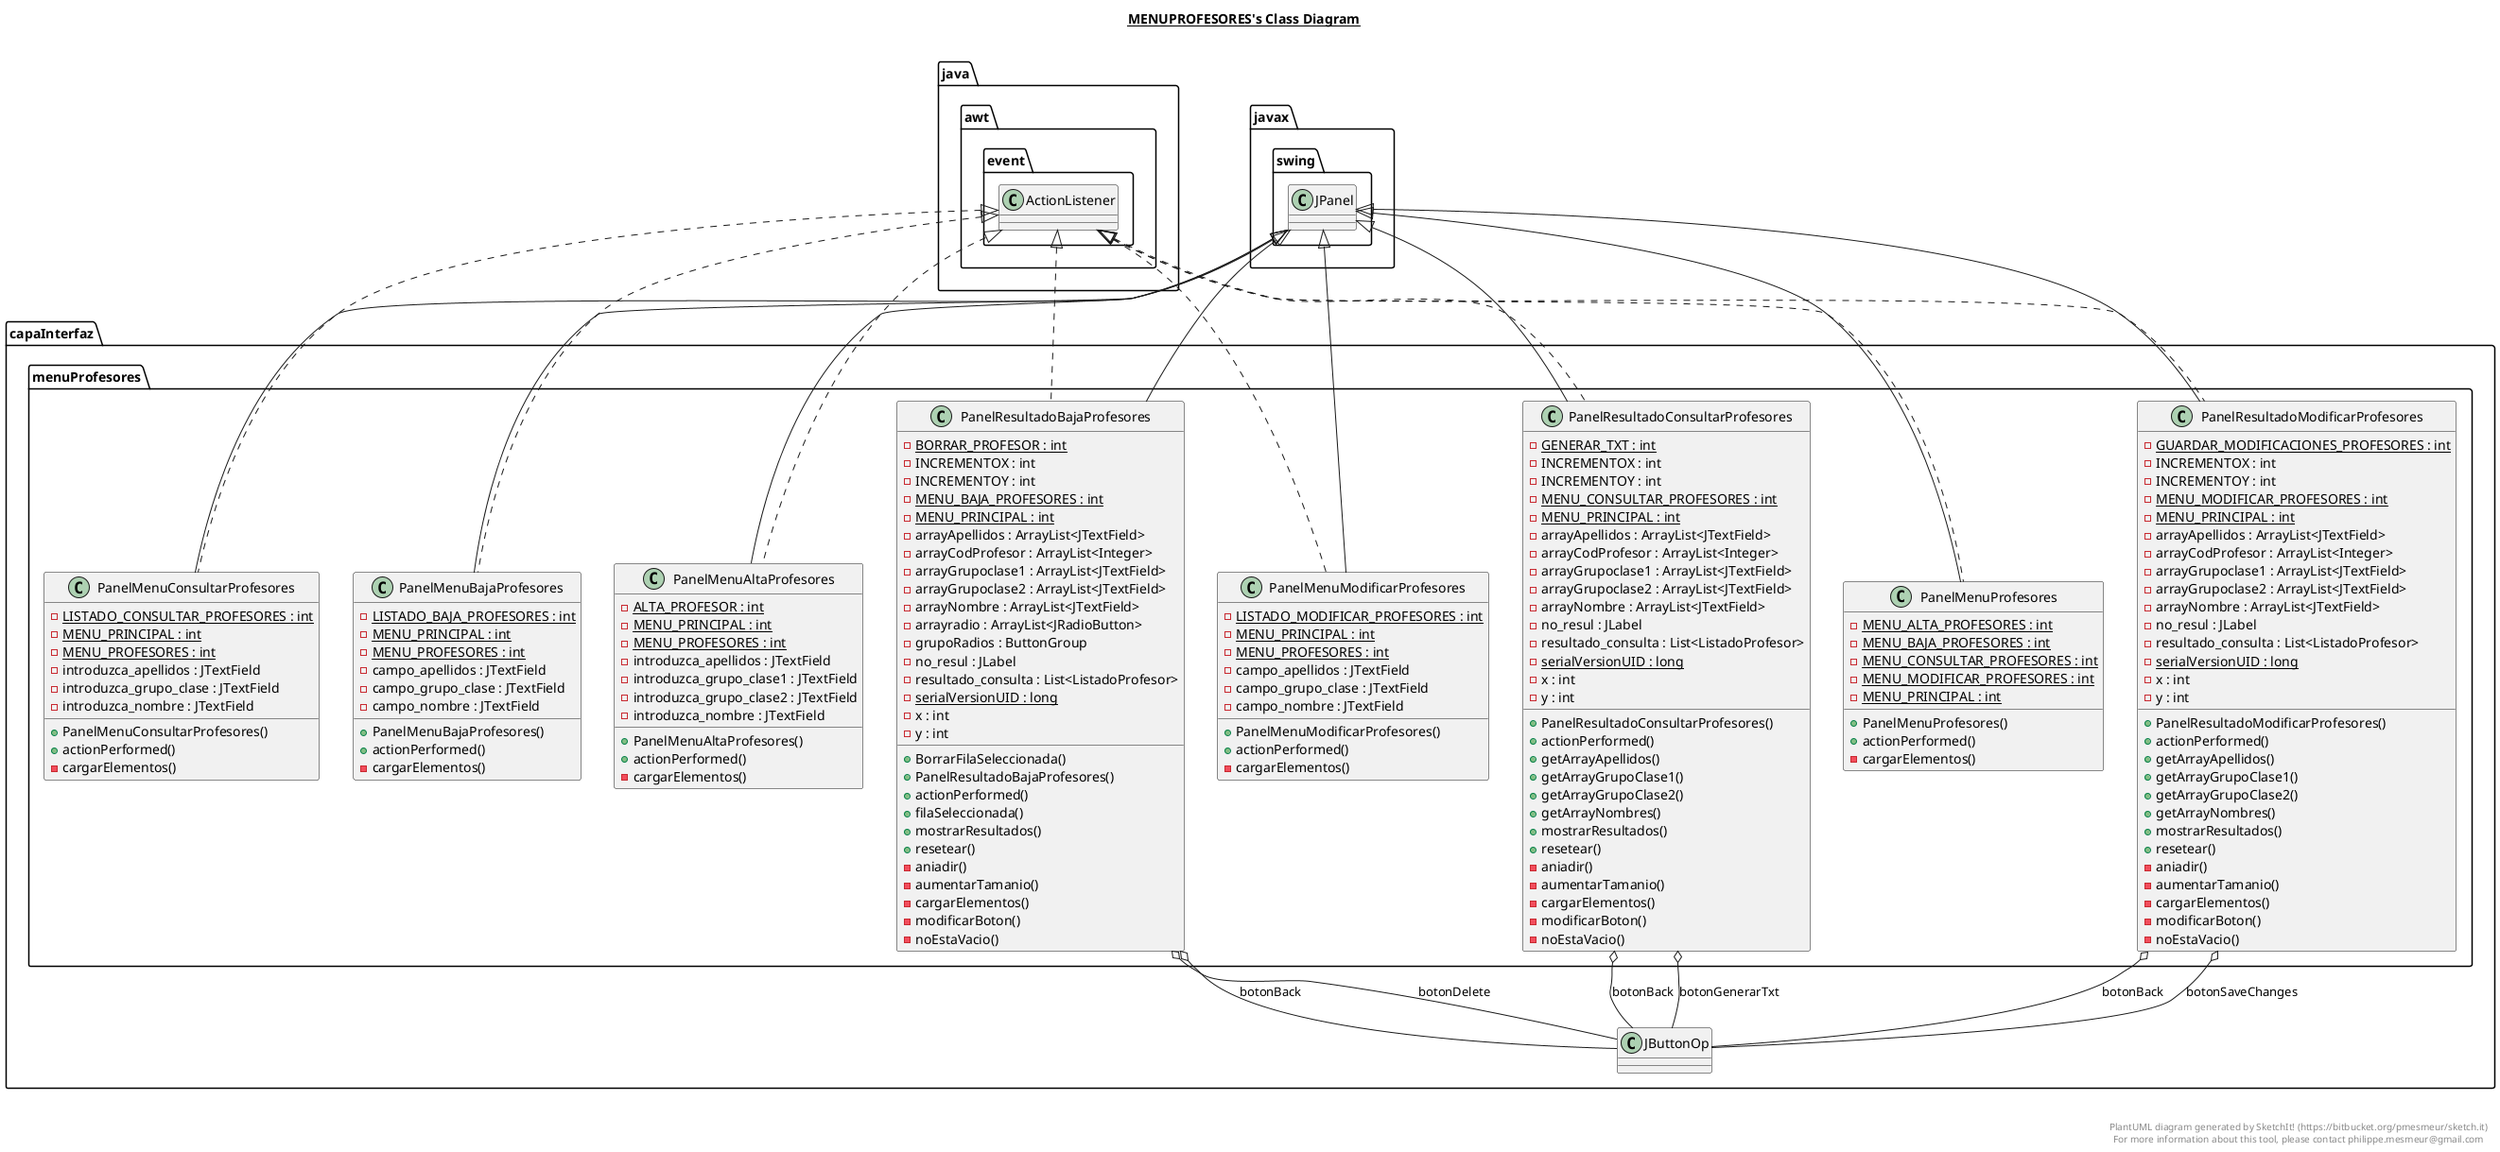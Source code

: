 @startuml

title __MENUPROFESORES's Class Diagram__\n

  namespace capaInterfaz {
    namespace menuProfesores {
      class capaInterfaz.menuProfesores.PanelMenuAltaProfesores {
          {static} - ALTA_PROFESOR : int
          {static} - MENU_PRINCIPAL : int
          {static} - MENU_PROFESORES : int
          - introduzca_apellidos : JTextField
          - introduzca_grupo_clase1 : JTextField
          - introduzca_grupo_clase2 : JTextField
          - introduzca_nombre : JTextField
          + PanelMenuAltaProfesores()
          + actionPerformed()
          - cargarElementos()
      }
    }
  }
  

  namespace capaInterfaz {
    namespace menuProfesores {
      class capaInterfaz.menuProfesores.PanelMenuBajaProfesores {
          {static} - LISTADO_BAJA_PROFESORES : int
          {static} - MENU_PRINCIPAL : int
          {static} - MENU_PROFESORES : int
          - campo_apellidos : JTextField
          - campo_grupo_clase : JTextField
          - campo_nombre : JTextField
          + PanelMenuBajaProfesores()
          + actionPerformed()
          - cargarElementos()
      }
    }
  }
  

  namespace capaInterfaz {
    namespace menuProfesores {
      class capaInterfaz.menuProfesores.PanelMenuConsultarProfesores {
          {static} - LISTADO_CONSULTAR_PROFESORES : int
          {static} - MENU_PRINCIPAL : int
          {static} - MENU_PROFESORES : int
          - introduzca_apellidos : JTextField
          - introduzca_grupo_clase : JTextField
          - introduzca_nombre : JTextField
          + PanelMenuConsultarProfesores()
          + actionPerformed()
          - cargarElementos()
      }
    }
  }
  

  namespace capaInterfaz {
    namespace menuProfesores {
      class capaInterfaz.menuProfesores.PanelMenuModificarProfesores {
          {static} - LISTADO_MODIFICAR_PROFESORES : int
          {static} - MENU_PRINCIPAL : int
          {static} - MENU_PROFESORES : int
          - campo_apellidos : JTextField
          - campo_grupo_clase : JTextField
          - campo_nombre : JTextField
          + PanelMenuModificarProfesores()
          + actionPerformed()
          - cargarElementos()
      }
    }
  }
  

  namespace capaInterfaz {
    namespace menuProfesores {
      class capaInterfaz.menuProfesores.PanelMenuProfesores {
          {static} - MENU_ALTA_PROFESORES : int
          {static} - MENU_BAJA_PROFESORES : int
          {static} - MENU_CONSULTAR_PROFESORES : int
          {static} - MENU_MODIFICAR_PROFESORES : int
          {static} - MENU_PRINCIPAL : int
          + PanelMenuProfesores()
          + actionPerformed()
          - cargarElementos()
      }
    }
  }
  

  namespace capaInterfaz {
    namespace menuProfesores {
      class capaInterfaz.menuProfesores.PanelResultadoBajaProfesores {
          {static} - BORRAR_PROFESOR : int
          - INCREMENTOX : int
          - INCREMENTOY : int
          {static} - MENU_BAJA_PROFESORES : int
          {static} - MENU_PRINCIPAL : int
          - arrayApellidos : ArrayList<JTextField>
          - arrayCodProfesor : ArrayList<Integer>
          - arrayGrupoclase1 : ArrayList<JTextField>
          - arrayGrupoclase2 : ArrayList<JTextField>
          - arrayNombre : ArrayList<JTextField>
          - arrayradio : ArrayList<JRadioButton>
          - grupoRadios : ButtonGroup
          - no_resul : JLabel
          - resultado_consulta : List<ListadoProfesor>
          {static} - serialVersionUID : long
          - x : int
          - y : int
          + BorrarFilaSeleccionada()
          + PanelResultadoBajaProfesores()
          + actionPerformed()
          + filaSeleccionada()
          + mostrarResultados()
          + resetear()
          - aniadir()
          - aumentarTamanio()
          - cargarElementos()
          - modificarBoton()
          - noEstaVacio()
      }
    }
  }
  

  namespace capaInterfaz {
    namespace menuProfesores {
      class capaInterfaz.menuProfesores.PanelResultadoConsultarProfesores {
          {static} - GENERAR_TXT : int
          - INCREMENTOX : int
          - INCREMENTOY : int
          {static} - MENU_CONSULTAR_PROFESORES : int
          {static} - MENU_PRINCIPAL : int
          - arrayApellidos : ArrayList<JTextField>
          - arrayCodProfesor : ArrayList<Integer>
          - arrayGrupoclase1 : ArrayList<JTextField>
          - arrayGrupoclase2 : ArrayList<JTextField>
          - arrayNombre : ArrayList<JTextField>
          - no_resul : JLabel
          - resultado_consulta : List<ListadoProfesor>
          {static} - serialVersionUID : long
          - x : int
          - y : int
          + PanelResultadoConsultarProfesores()
          + actionPerformed()
          + getArrayApellidos()
          + getArrayGrupoClase1()
          + getArrayGrupoClase2()
          + getArrayNombres()
          + mostrarResultados()
          + resetear()
          - aniadir()
          - aumentarTamanio()
          - cargarElementos()
          - modificarBoton()
          - noEstaVacio()
      }
    }
  }
  

  namespace capaInterfaz {
    namespace menuProfesores {
      class capaInterfaz.menuProfesores.PanelResultadoModificarProfesores {
          {static} - GUARDAR_MODIFICACIONES_PROFESORES : int
          - INCREMENTOX : int
          - INCREMENTOY : int
          {static} - MENU_MODIFICAR_PROFESORES : int
          {static} - MENU_PRINCIPAL : int
          - arrayApellidos : ArrayList<JTextField>
          - arrayCodProfesor : ArrayList<Integer>
          - arrayGrupoclase1 : ArrayList<JTextField>
          - arrayGrupoclase2 : ArrayList<JTextField>
          - arrayNombre : ArrayList<JTextField>
          - no_resul : JLabel
          - resultado_consulta : List<ListadoProfesor>
          {static} - serialVersionUID : long
          - x : int
          - y : int
          + PanelResultadoModificarProfesores()
          + actionPerformed()
          + getArrayApellidos()
          + getArrayGrupoClase1()
          + getArrayGrupoClase2()
          + getArrayNombres()
          + mostrarResultados()
          + resetear()
          - aniadir()
          - aumentarTamanio()
          - cargarElementos()
          - modificarBoton()
          - noEstaVacio()
      }
    }
  }
  

  capaInterfaz.menuProfesores.PanelMenuAltaProfesores .up.|> java.awt.event.ActionListener
  capaInterfaz.menuProfesores.PanelMenuAltaProfesores -up-|> javax.swing.JPanel
  capaInterfaz.menuProfesores.PanelMenuBajaProfesores .up.|> java.awt.event.ActionListener
  capaInterfaz.menuProfesores.PanelMenuBajaProfesores -up-|> javax.swing.JPanel
  capaInterfaz.menuProfesores.PanelMenuConsultarProfesores .up.|> java.awt.event.ActionListener
  capaInterfaz.menuProfesores.PanelMenuConsultarProfesores -up-|> javax.swing.JPanel
  capaInterfaz.menuProfesores.PanelMenuModificarProfesores .up.|> java.awt.event.ActionListener
  capaInterfaz.menuProfesores.PanelMenuModificarProfesores -up-|> javax.swing.JPanel
  capaInterfaz.menuProfesores.PanelMenuProfesores .up.|> java.awt.event.ActionListener
  capaInterfaz.menuProfesores.PanelMenuProfesores -up-|> javax.swing.JPanel
  capaInterfaz.menuProfesores.PanelResultadoBajaProfesores .up.|> java.awt.event.ActionListener
  capaInterfaz.menuProfesores.PanelResultadoBajaProfesores -up-|> javax.swing.JPanel
  capaInterfaz.menuProfesores.PanelResultadoBajaProfesores o-- capaInterfaz.JButtonOp : botonBack
  capaInterfaz.menuProfesores.PanelResultadoBajaProfesores o-- capaInterfaz.JButtonOp : botonDelete
  capaInterfaz.menuProfesores.PanelResultadoConsultarProfesores .up.|> java.awt.event.ActionListener
  capaInterfaz.menuProfesores.PanelResultadoConsultarProfesores -up-|> javax.swing.JPanel
  capaInterfaz.menuProfesores.PanelResultadoConsultarProfesores o-- capaInterfaz.JButtonOp : botonBack
  capaInterfaz.menuProfesores.PanelResultadoConsultarProfesores o-- capaInterfaz.JButtonOp : botonGenerarTxt
  capaInterfaz.menuProfesores.PanelResultadoModificarProfesores .up.|> java.awt.event.ActionListener
  capaInterfaz.menuProfesores.PanelResultadoModificarProfesores -up-|> javax.swing.JPanel
  capaInterfaz.menuProfesores.PanelResultadoModificarProfesores o-- capaInterfaz.JButtonOp : botonBack
  capaInterfaz.menuProfesores.PanelResultadoModificarProfesores o-- capaInterfaz.JButtonOp : botonSaveChanges


right footer


PlantUML diagram generated by SketchIt! (https://bitbucket.org/pmesmeur/sketch.it)
For more information about this tool, please contact philippe.mesmeur@gmail.com
endfooter

@enduml
